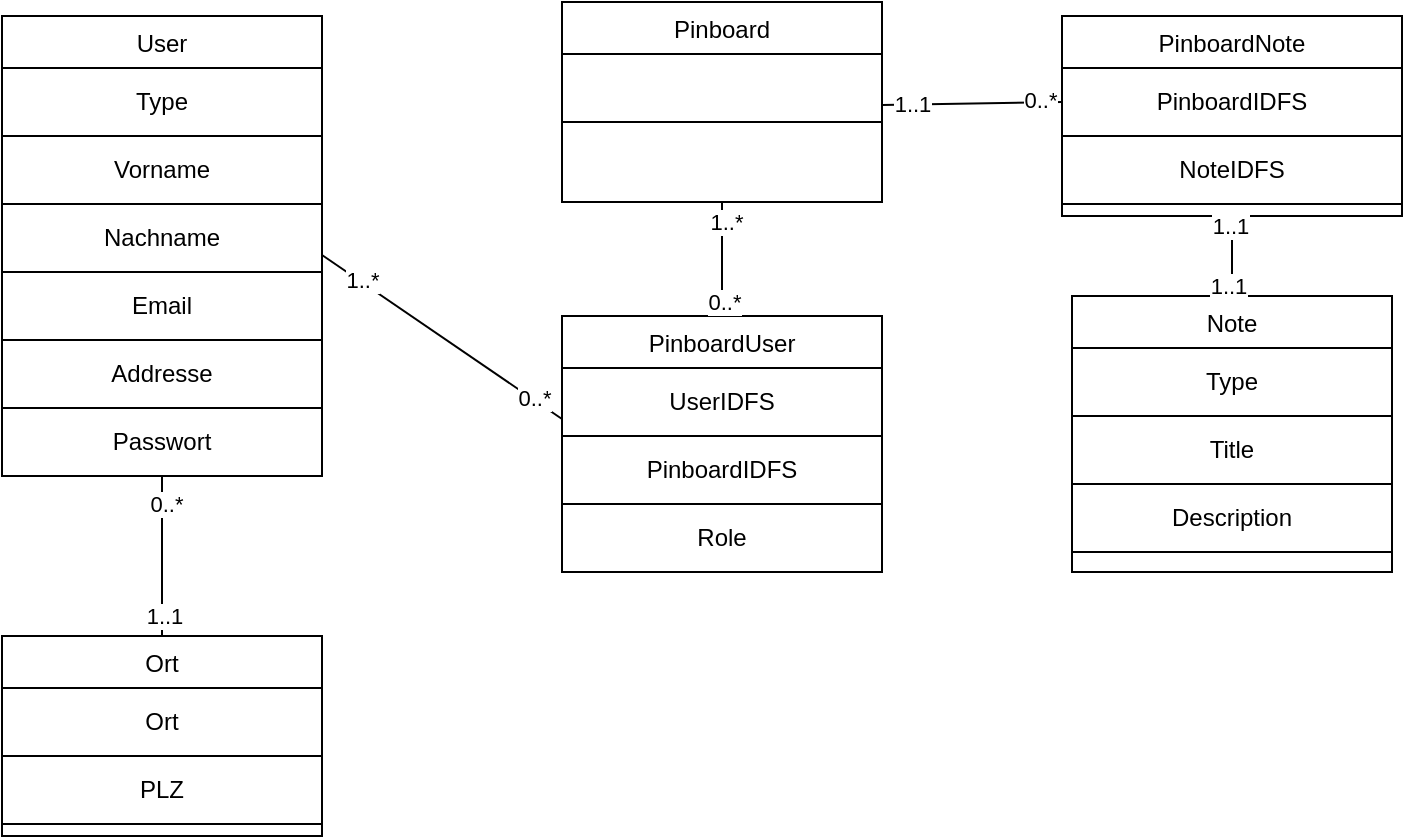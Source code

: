 <mxfile version="17.1.5" type="device"><diagram id="C5RBs43oDa-KdzZeNtuy" name="Page-1"><mxGraphModel dx="794" dy="1145" grid="1" gridSize="10" guides="1" tooltips="1" connect="1" arrows="1" fold="1" page="1" pageScale="1" pageWidth="827" pageHeight="1169" math="0" shadow="0"><root><mxCell id="WIyWlLk6GJQsqaUBKTNV-0"/><mxCell id="WIyWlLk6GJQsqaUBKTNV-1" parent="WIyWlLk6GJQsqaUBKTNV-0"/><mxCell id="zkfFHV4jXpPFQw0GAbJ--6" value="User" style="swimlane;fontStyle=0;align=center;verticalAlign=top;childLayout=stackLayout;horizontal=1;startSize=26;horizontalStack=0;resizeParent=1;resizeLast=0;collapsible=1;marginBottom=0;rounded=0;shadow=0;strokeWidth=1;" parent="WIyWlLk6GJQsqaUBKTNV-1" vertex="1"><mxGeometry x="60" y="70" width="160" height="230" as="geometry"><mxRectangle x="130" y="380" width="160" height="26" as="alternateBounds"/></mxGeometry></mxCell><mxCell id="Ah9k6-LZ2sqXiEXaZD-J-12" value="Type" style="rounded=0;whiteSpace=wrap;html=1;fillColor=none;" vertex="1" parent="zkfFHV4jXpPFQw0GAbJ--6"><mxGeometry y="26" width="160" height="34" as="geometry"/></mxCell><mxCell id="Ah9k6-LZ2sqXiEXaZD-J-9" value="Vorname" style="rounded=0;whiteSpace=wrap;html=1;fillColor=none;" vertex="1" parent="zkfFHV4jXpPFQw0GAbJ--6"><mxGeometry y="60" width="160" height="34" as="geometry"/></mxCell><mxCell id="Ah9k6-LZ2sqXiEXaZD-J-13" value="Nachname" style="rounded=0;whiteSpace=wrap;html=1;fillColor=none;" vertex="1" parent="zkfFHV4jXpPFQw0GAbJ--6"><mxGeometry y="94" width="160" height="34" as="geometry"/></mxCell><mxCell id="Ah9k6-LZ2sqXiEXaZD-J-14" value="Email" style="rounded=0;whiteSpace=wrap;html=1;fillColor=none;" vertex="1" parent="zkfFHV4jXpPFQw0GAbJ--6"><mxGeometry y="128" width="160" height="34" as="geometry"/></mxCell><mxCell id="Ah9k6-LZ2sqXiEXaZD-J-15" value="Addresse" style="rounded=0;whiteSpace=wrap;html=1;fillColor=none;" vertex="1" parent="zkfFHV4jXpPFQw0GAbJ--6"><mxGeometry y="162" width="160" height="34" as="geometry"/></mxCell><mxCell id="Ah9k6-LZ2sqXiEXaZD-J-17" value="Passwort" style="rounded=0;whiteSpace=wrap;html=1;fillColor=none;" vertex="1" parent="zkfFHV4jXpPFQw0GAbJ--6"><mxGeometry y="196" width="160" height="34" as="geometry"/></mxCell><mxCell id="Ah9k6-LZ2sqXiEXaZD-J-0" value="Pinboard" style="swimlane;fontStyle=0;align=center;verticalAlign=top;childLayout=stackLayout;horizontal=1;startSize=26;horizontalStack=0;resizeParent=1;resizeLast=0;collapsible=1;marginBottom=0;rounded=0;shadow=0;strokeWidth=1;" vertex="1" parent="WIyWlLk6GJQsqaUBKTNV-1"><mxGeometry x="340" y="63" width="160" height="100" as="geometry"><mxRectangle x="130" y="380" width="160" height="26" as="alternateBounds"/></mxGeometry></mxCell><mxCell id="Ah9k6-LZ2sqXiEXaZD-J-18" value="" style="rounded=0;whiteSpace=wrap;html=1;fillColor=none;" vertex="1" parent="Ah9k6-LZ2sqXiEXaZD-J-0"><mxGeometry y="26" width="160" height="34" as="geometry"/></mxCell><mxCell id="Ah9k6-LZ2sqXiEXaZD-J-3" value="Note" style="swimlane;fontStyle=0;align=center;verticalAlign=top;childLayout=stackLayout;horizontal=1;startSize=26;horizontalStack=0;resizeParent=1;resizeLast=0;collapsible=1;marginBottom=0;rounded=0;shadow=0;strokeWidth=1;" vertex="1" parent="WIyWlLk6GJQsqaUBKTNV-1"><mxGeometry x="595" y="210" width="160" height="138" as="geometry"><mxRectangle x="130" y="380" width="160" height="26" as="alternateBounds"/></mxGeometry></mxCell><mxCell id="Ah9k6-LZ2sqXiEXaZD-J-22" value="Type" style="rounded=0;whiteSpace=wrap;html=1;fillColor=none;" vertex="1" parent="Ah9k6-LZ2sqXiEXaZD-J-3"><mxGeometry y="26" width="160" height="34" as="geometry"/></mxCell><mxCell id="Ah9k6-LZ2sqXiEXaZD-J-23" value="Title" style="rounded=0;whiteSpace=wrap;html=1;fillColor=none;" vertex="1" parent="Ah9k6-LZ2sqXiEXaZD-J-3"><mxGeometry y="60" width="160" height="34" as="geometry"/></mxCell><mxCell id="Ah9k6-LZ2sqXiEXaZD-J-24" value="Description" style="rounded=0;whiteSpace=wrap;html=1;fillColor=none;" vertex="1" parent="Ah9k6-LZ2sqXiEXaZD-J-3"><mxGeometry y="94" width="160" height="34" as="geometry"/></mxCell><mxCell id="Ah9k6-LZ2sqXiEXaZD-J-6" value="PinboardNote" style="swimlane;fontStyle=0;align=center;verticalAlign=top;childLayout=stackLayout;horizontal=1;startSize=26;horizontalStack=0;resizeParent=1;resizeLast=0;collapsible=1;marginBottom=0;rounded=0;shadow=0;strokeWidth=1;" vertex="1" parent="WIyWlLk6GJQsqaUBKTNV-1"><mxGeometry x="590" y="70" width="170" height="100" as="geometry"><mxRectangle x="130" y="380" width="160" height="26" as="alternateBounds"/></mxGeometry></mxCell><mxCell id="Ah9k6-LZ2sqXiEXaZD-J-20" value="PinboardIDFS" style="rounded=0;whiteSpace=wrap;html=1;fillColor=none;" vertex="1" parent="Ah9k6-LZ2sqXiEXaZD-J-6"><mxGeometry y="26" width="170" height="34" as="geometry"/></mxCell><mxCell id="Ah9k6-LZ2sqXiEXaZD-J-21" value="NoteIDFS" style="rounded=0;whiteSpace=wrap;html=1;fillColor=none;" vertex="1" parent="Ah9k6-LZ2sqXiEXaZD-J-6"><mxGeometry y="60" width="170" height="34" as="geometry"/></mxCell><mxCell id="Ah9k6-LZ2sqXiEXaZD-J-25" value="" style="endArrow=none;html=1;rounded=0;exitX=1;exitY=0.75;exitDx=0;exitDy=0;entryX=0;entryY=0.75;entryDx=0;entryDy=0;" edge="1" parent="WIyWlLk6GJQsqaUBKTNV-1" source="Ah9k6-LZ2sqXiEXaZD-J-13" target="Ah9k6-LZ2sqXiEXaZD-J-37"><mxGeometry width="50" height="50" relative="1" as="geometry"><mxPoint x="390" y="260" as="sourcePoint"/><mxPoint x="440" y="210" as="targetPoint"/></mxGeometry></mxCell><mxCell id="Ah9k6-LZ2sqXiEXaZD-J-26" value="1..*" style="edgeLabel;html=1;align=center;verticalAlign=middle;resizable=0;points=[];" vertex="1" connectable="0" parent="Ah9k6-LZ2sqXiEXaZD-J-25"><mxGeometry x="-0.682" y="2" relative="1" as="geometry"><mxPoint y="1" as="offset"/></mxGeometry></mxCell><mxCell id="Ah9k6-LZ2sqXiEXaZD-J-27" value="0..*" style="edgeLabel;html=1;align=center;verticalAlign=middle;resizable=0;points=[];" vertex="1" connectable="0" parent="Ah9k6-LZ2sqXiEXaZD-J-25"><mxGeometry x="0.745" y="1" relative="1" as="geometry"><mxPoint as="offset"/></mxGeometry></mxCell><mxCell id="Ah9k6-LZ2sqXiEXaZD-J-28" value="" style="endArrow=none;html=1;rounded=0;exitX=1;exitY=0.75;exitDx=0;exitDy=0;entryX=0;entryY=0.5;entryDx=0;entryDy=0;" edge="1" parent="WIyWlLk6GJQsqaUBKTNV-1" source="Ah9k6-LZ2sqXiEXaZD-J-18" target="Ah9k6-LZ2sqXiEXaZD-J-20"><mxGeometry width="50" height="50" relative="1" as="geometry"><mxPoint x="230" y="199.5" as="sourcePoint"/><mxPoint x="360" y="140" as="targetPoint"/><Array as="points"/></mxGeometry></mxCell><mxCell id="Ah9k6-LZ2sqXiEXaZD-J-29" value="1..1" style="edgeLabel;html=1;align=center;verticalAlign=middle;resizable=0;points=[];" vertex="1" connectable="0" parent="Ah9k6-LZ2sqXiEXaZD-J-28"><mxGeometry x="-0.682" y="2" relative="1" as="geometry"><mxPoint y="1" as="offset"/></mxGeometry></mxCell><mxCell id="Ah9k6-LZ2sqXiEXaZD-J-30" value="0..*" style="edgeLabel;html=1;align=center;verticalAlign=middle;resizable=0;points=[];" vertex="1" connectable="0" parent="Ah9k6-LZ2sqXiEXaZD-J-28"><mxGeometry x="0.745" y="1" relative="1" as="geometry"><mxPoint as="offset"/></mxGeometry></mxCell><mxCell id="Ah9k6-LZ2sqXiEXaZD-J-33" value="" style="endArrow=none;html=1;rounded=0;exitX=0.5;exitY=0;exitDx=0;exitDy=0;entryX=0.5;entryY=1;entryDx=0;entryDy=0;" edge="1" parent="WIyWlLk6GJQsqaUBKTNV-1" source="Ah9k6-LZ2sqXiEXaZD-J-3" target="Ah9k6-LZ2sqXiEXaZD-J-6"><mxGeometry width="50" height="50" relative="1" as="geometry"><mxPoint x="400" y="180" as="sourcePoint"/><mxPoint x="402.5" y="310" as="targetPoint"/></mxGeometry></mxCell><mxCell id="Ah9k6-LZ2sqXiEXaZD-J-34" value="1..1" style="edgeLabel;html=1;align=center;verticalAlign=middle;resizable=0;points=[];" vertex="1" connectable="0" parent="Ah9k6-LZ2sqXiEXaZD-J-33"><mxGeometry x="-0.682" y="2" relative="1" as="geometry"><mxPoint y="1" as="offset"/></mxGeometry></mxCell><mxCell id="Ah9k6-LZ2sqXiEXaZD-J-35" value="1..1" style="edgeLabel;html=1;align=center;verticalAlign=middle;resizable=0;points=[];" vertex="1" connectable="0" parent="Ah9k6-LZ2sqXiEXaZD-J-33"><mxGeometry x="0.745" y="1" relative="1" as="geometry"><mxPoint as="offset"/></mxGeometry></mxCell><mxCell id="Ah9k6-LZ2sqXiEXaZD-J-36" value="PinboardUser" style="swimlane;fontStyle=0;align=center;verticalAlign=top;childLayout=stackLayout;horizontal=1;startSize=26;horizontalStack=0;resizeParent=1;resizeLast=0;collapsible=1;marginBottom=0;rounded=0;shadow=0;strokeWidth=1;" vertex="1" parent="WIyWlLk6GJQsqaUBKTNV-1"><mxGeometry x="340" y="220" width="160" height="128" as="geometry"><mxRectangle x="130" y="380" width="160" height="26" as="alternateBounds"/></mxGeometry></mxCell><mxCell id="Ah9k6-LZ2sqXiEXaZD-J-37" value="UserIDFS" style="rounded=0;whiteSpace=wrap;html=1;fillColor=none;" vertex="1" parent="Ah9k6-LZ2sqXiEXaZD-J-36"><mxGeometry y="26" width="160" height="34" as="geometry"/></mxCell><mxCell id="Ah9k6-LZ2sqXiEXaZD-J-38" value="PinboardIDFS" style="rounded=0;whiteSpace=wrap;html=1;fillColor=none;" vertex="1" parent="Ah9k6-LZ2sqXiEXaZD-J-36"><mxGeometry y="60" width="160" height="34" as="geometry"/></mxCell><mxCell id="Ah9k6-LZ2sqXiEXaZD-J-19" value="Role" style="rounded=0;whiteSpace=wrap;html=1;fillColor=none;" vertex="1" parent="Ah9k6-LZ2sqXiEXaZD-J-36"><mxGeometry y="94" width="160" height="34" as="geometry"/></mxCell><mxCell id="Ah9k6-LZ2sqXiEXaZD-J-39" value="" style="endArrow=none;html=1;rounded=0;exitX=0.5;exitY=1;exitDx=0;exitDy=0;entryX=0.5;entryY=0;entryDx=0;entryDy=0;" edge="1" parent="WIyWlLk6GJQsqaUBKTNV-1" source="Ah9k6-LZ2sqXiEXaZD-J-0" target="Ah9k6-LZ2sqXiEXaZD-J-36"><mxGeometry width="50" height="50" relative="1" as="geometry"><mxPoint x="230" y="199.5" as="sourcePoint"/><mxPoint x="350" y="281.5" as="targetPoint"/></mxGeometry></mxCell><mxCell id="Ah9k6-LZ2sqXiEXaZD-J-40" value="1..*" style="edgeLabel;html=1;align=center;verticalAlign=middle;resizable=0;points=[];" vertex="1" connectable="0" parent="Ah9k6-LZ2sqXiEXaZD-J-39"><mxGeometry x="-0.682" y="2" relative="1" as="geometry"><mxPoint y="1" as="offset"/></mxGeometry></mxCell><mxCell id="Ah9k6-LZ2sqXiEXaZD-J-41" value="0..*" style="edgeLabel;html=1;align=center;verticalAlign=middle;resizable=0;points=[];" vertex="1" connectable="0" parent="Ah9k6-LZ2sqXiEXaZD-J-39"><mxGeometry x="0.745" y="1" relative="1" as="geometry"><mxPoint as="offset"/></mxGeometry></mxCell><mxCell id="Ah9k6-LZ2sqXiEXaZD-J-42" value="Ort" style="swimlane;fontStyle=0;align=center;verticalAlign=top;childLayout=stackLayout;horizontal=1;startSize=26;horizontalStack=0;resizeParent=1;resizeLast=0;collapsible=1;marginBottom=0;rounded=0;shadow=0;strokeWidth=1;" vertex="1" parent="WIyWlLk6GJQsqaUBKTNV-1"><mxGeometry x="60" y="380" width="160" height="100" as="geometry"><mxRectangle x="130" y="380" width="160" height="26" as="alternateBounds"/></mxGeometry></mxCell><mxCell id="Ah9k6-LZ2sqXiEXaZD-J-47" value="Ort" style="rounded=0;whiteSpace=wrap;html=1;fillColor=none;" vertex="1" parent="Ah9k6-LZ2sqXiEXaZD-J-42"><mxGeometry y="26" width="160" height="34" as="geometry"/></mxCell><mxCell id="Ah9k6-LZ2sqXiEXaZD-J-48" value="PLZ" style="rounded=0;whiteSpace=wrap;html=1;fillColor=none;" vertex="1" parent="Ah9k6-LZ2sqXiEXaZD-J-42"><mxGeometry y="60" width="160" height="34" as="geometry"/></mxCell><mxCell id="Ah9k6-LZ2sqXiEXaZD-J-49" value="" style="endArrow=none;html=1;rounded=0;exitX=0.5;exitY=1;exitDx=0;exitDy=0;entryX=0.5;entryY=0;entryDx=0;entryDy=0;" edge="1" parent="WIyWlLk6GJQsqaUBKTNV-1" source="Ah9k6-LZ2sqXiEXaZD-J-17" target="Ah9k6-LZ2sqXiEXaZD-J-42"><mxGeometry width="50" height="50" relative="1" as="geometry"><mxPoint x="230" y="199.5" as="sourcePoint"/><mxPoint x="350" y="281.5" as="targetPoint"/></mxGeometry></mxCell><mxCell id="Ah9k6-LZ2sqXiEXaZD-J-50" value="0..*" style="edgeLabel;html=1;align=center;verticalAlign=middle;resizable=0;points=[];" vertex="1" connectable="0" parent="Ah9k6-LZ2sqXiEXaZD-J-49"><mxGeometry x="-0.682" y="2" relative="1" as="geometry"><mxPoint y="1" as="offset"/></mxGeometry></mxCell><mxCell id="Ah9k6-LZ2sqXiEXaZD-J-51" value="1..1" style="edgeLabel;html=1;align=center;verticalAlign=middle;resizable=0;points=[];" vertex="1" connectable="0" parent="Ah9k6-LZ2sqXiEXaZD-J-49"><mxGeometry x="0.745" y="1" relative="1" as="geometry"><mxPoint as="offset"/></mxGeometry></mxCell></root></mxGraphModel></diagram></mxfile>